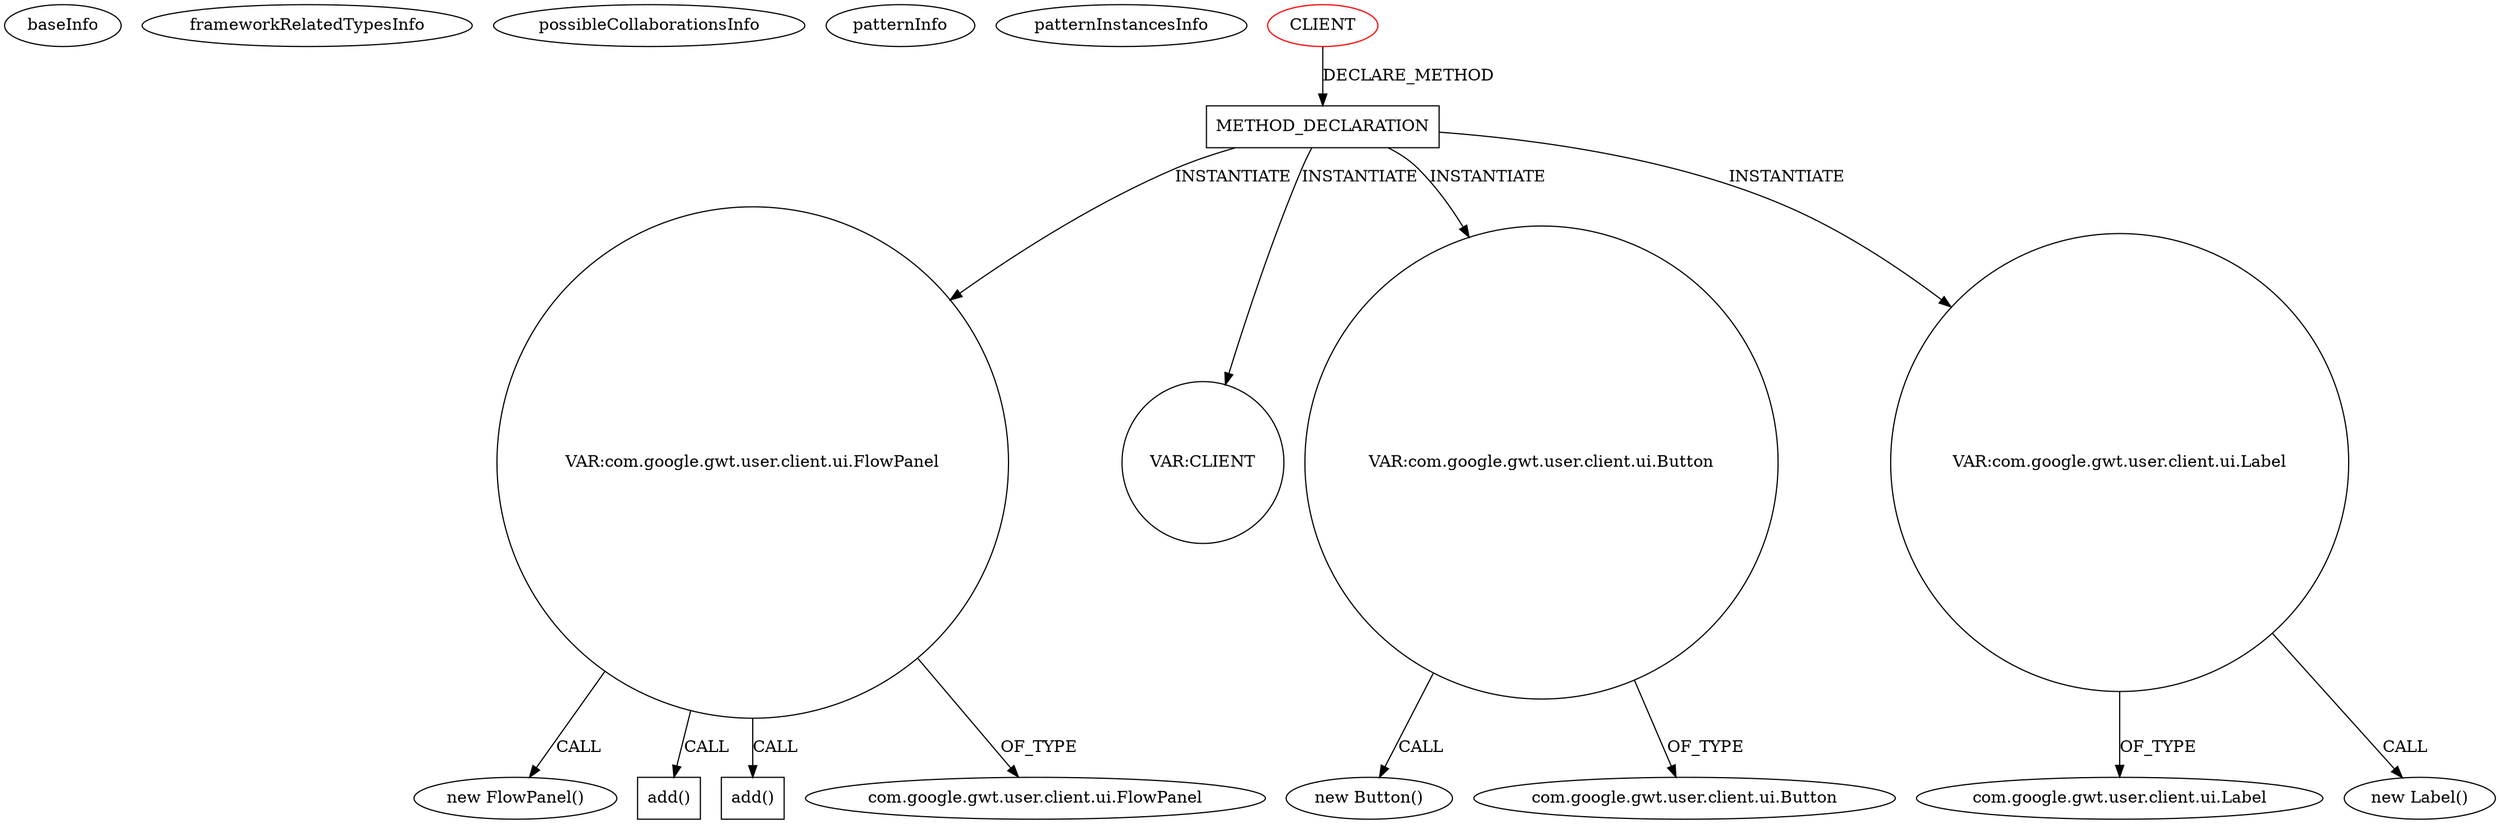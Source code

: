 digraph {
baseInfo[graphId=564,category="pattern",isAnonymous=false,possibleRelation=false]
frameworkRelatedTypesInfo[]
possibleCollaborationsInfo[]
patternInfo[frequency=2.0,patternRootClient=0]
patternInstancesInfo[0="luxferrari-AlgebrApp~/luxferrari-AlgebrApp/AlgebrApp-master/AlgebrApp/src/org/luxferrari/algebrapp/client/AlgebrApp.java~AlgebrApp~3667",1="lptr-csopibeszi~/lptr-csopibeszi/csopibeszi-master/src/main/java/hu/lptr/test/gae/csopibeszi/client/ui/MessageBox.java~MessageBox~3640"]
379[label="new FlowPanel()",vertexType="CONSTRUCTOR_CALL",isFrameworkType=false]
380[label="VAR:com.google.gwt.user.client.ui.FlowPanel",vertexType="VARIABLE_EXPRESION",isFrameworkType=false,shape=circle]
487[label="add()",vertexType="INSIDE_CALL",isFrameworkType=false,shape=box]
485[label="add()",vertexType="INSIDE_CALL",isFrameworkType=false,shape=box]
366[label="METHOD_DECLARATION",vertexType="CLIENT_METHOD_DECLARATION",isFrameworkType=false,shape=box]
0[label="CLIENT",vertexType="ROOT_CLIENT_CLASS_DECLARATION",isFrameworkType=false,color=red]
433[label="VAR:CLIENT",vertexType="VARIABLE_EXPRESION",isFrameworkType=false,shape=circle]
154[label="com.google.gwt.user.client.ui.FlowPanel",vertexType="FRAMEWORK_CLASS_TYPE",isFrameworkType=false]
494[label="VAR:com.google.gwt.user.client.ui.Button",vertexType="VARIABLE_EXPRESION",isFrameworkType=false,shape=circle]
493[label="new Button()",vertexType="CONSTRUCTOR_CALL",isFrameworkType=false]
489[label="VAR:com.google.gwt.user.client.ui.Label",vertexType="VARIABLE_EXPRESION",isFrameworkType=false,shape=circle]
41[label="com.google.gwt.user.client.ui.Label",vertexType="FRAMEWORK_CLASS_TYPE",isFrameworkType=false]
488[label="new Label()",vertexType="CONSTRUCTOR_CALL",isFrameworkType=false]
239[label="com.google.gwt.user.client.ui.Button",vertexType="FRAMEWORK_CLASS_TYPE",isFrameworkType=false]
366->433[label="INSTANTIATE"]
380->487[label="CALL"]
494->493[label="CALL"]
489->488[label="CALL"]
489->41[label="OF_TYPE"]
494->239[label="OF_TYPE"]
366->489[label="INSTANTIATE"]
366->380[label="INSTANTIATE"]
380->485[label="CALL"]
380->379[label="CALL"]
380->154[label="OF_TYPE"]
366->494[label="INSTANTIATE"]
0->366[label="DECLARE_METHOD"]
}
